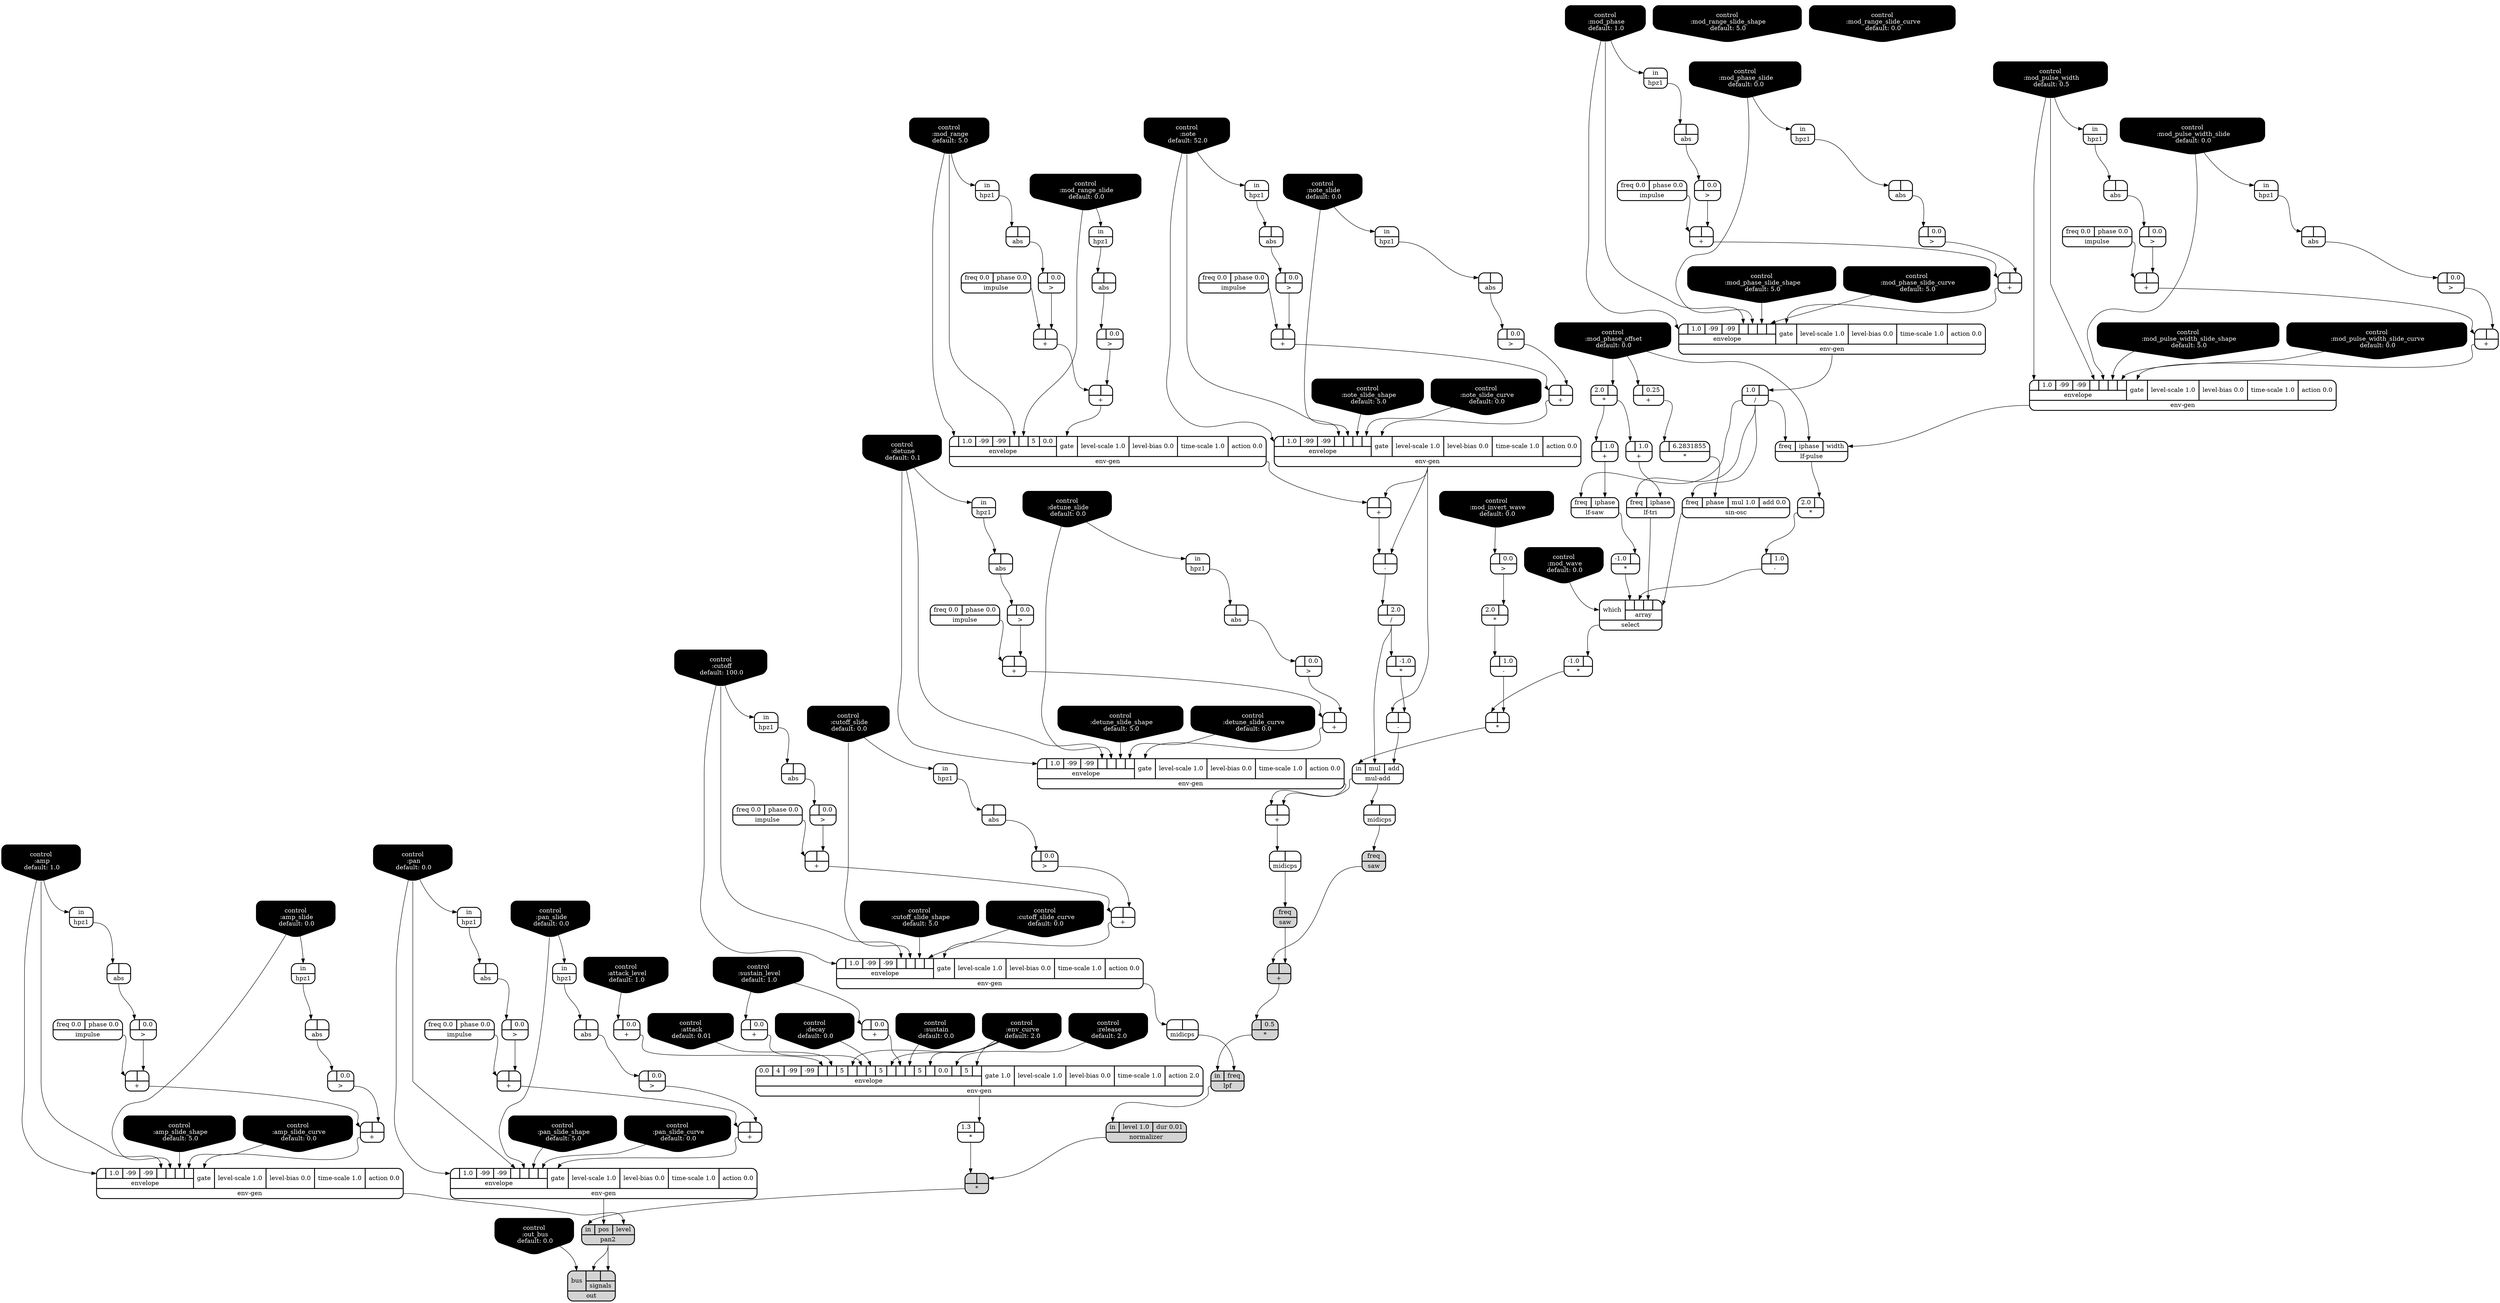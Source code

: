 digraph synthdef {
62 [label = "{{ <a> 2.0|<b> } |<__UG_NAME__>* }" style="bold, rounded" shape=record rankdir=LR];
65 [label = "{{ <a> -1.0|<b> } |<__UG_NAME__>* }" style="bold, rounded" shape=record rankdir=LR];
77 [label = "{{ <a> 2.0|<b> } |<__UG_NAME__>* }" style="bold, rounded" shape=record rankdir=LR];
82 [label = "{{ <a> |<b> 6.2831855} |<__UG_NAME__>* }" style="bold, rounded" shape=record rankdir=LR];
85 [label = "{{ <a> -1.0|<b> } |<__UG_NAME__>* }" style="bold, rounded" shape=record rankdir=LR];
87 [label = "{{ <a> 2.0|<b> } |<__UG_NAME__>* }" style="bold, rounded" shape=record rankdir=LR];
89 [label = "{{ <a> |<b> } |<__UG_NAME__>* }" style="bold, rounded" shape=record rankdir=LR];
105 [label = "{{ <a> |<b> -1.0} |<__UG_NAME__>* }" style="bold, rounded" shape=record rankdir=LR];
124 [label = "{{ <a> |<b> 0.5} |<__UG_NAME__>* }" style="filled, bold, rounded"  shape=record rankdir=LR];
145 [label = "{{ <a> 1.3|<b> } |<__UG_NAME__>* }" style="bold, rounded" shape=record rankdir=LR];
160 [label = "{{ <a> |<b> } |<__UG_NAME__>* }" style="filled, bold, rounded"  shape=record rankdir=LR];
50 [label = "{{ <a> |<b> } |<__UG_NAME__>+ }" style="bold, rounded" shape=record rankdir=LR];
55 [label = "{{ <a> |<b> } |<__UG_NAME__>+ }" style="bold, rounded" shape=record rankdir=LR];
59 [label = "{{ <a> |<b> } |<__UG_NAME__>+ }" style="bold, rounded" shape=record rankdir=LR];
63 [label = "{{ <a> |<b> 1.0} |<__UG_NAME__>+ }" style="bold, rounded" shape=record rankdir=LR];
70 [label = "{{ <a> |<b> } |<__UG_NAME__>+ }" style="bold, rounded" shape=record rankdir=LR];
74 [label = "{{ <a> |<b> } |<__UG_NAME__>+ }" style="bold, rounded" shape=record rankdir=LR];
79 [label = "{{ <a> |<b> 1.0} |<__UG_NAME__>+ }" style="bold, rounded" shape=record rankdir=LR];
81 [label = "{{ <a> |<b> 0.25} |<__UG_NAME__>+ }" style="bold, rounded" shape=record rankdir=LR];
94 [label = "{{ <a> |<b> } |<__UG_NAME__>+ }" style="bold, rounded" shape=record rankdir=LR];
95 [label = "{{ <a> |<b> } |<__UG_NAME__>+ }" style="bold, rounded" shape=record rankdir=LR];
100 [label = "{{ <a> |<b> } |<__UG_NAME__>+ }" style="bold, rounded" shape=record rankdir=LR];
102 [label = "{{ <a> |<b> } |<__UG_NAME__>+ }" style="bold, rounded" shape=record rankdir=LR];
114 [label = "{{ <a> |<b> } |<__UG_NAME__>+ }" style="bold, rounded" shape=record rankdir=LR];
118 [label = "{{ <a> |<b> } |<__UG_NAME__>+ }" style="bold, rounded" shape=record rankdir=LR];
120 [label = "{{ <a> |<b> } |<__UG_NAME__>+ }" style="bold, rounded" shape=record rankdir=LR];
123 [label = "{{ <a> |<b> } |<__UG_NAME__>+ }" style="filled, bold, rounded"  shape=record rankdir=LR];
129 [label = "{{ <a> |<b> } |<__UG_NAME__>+ }" style="bold, rounded" shape=record rankdir=LR];
133 [label = "{{ <a> |<b> } |<__UG_NAME__>+ }" style="bold, rounded" shape=record rankdir=LR];
141 [label = "{{ <a> |<b> 0.0} |<__UG_NAME__>+ }" style="bold, rounded" shape=record rankdir=LR];
142 [label = "{{ <a> |<b> 0.0} |<__UG_NAME__>+ }" style="bold, rounded" shape=record rankdir=LR];
143 [label = "{{ <a> |<b> 0.0} |<__UG_NAME__>+ }" style="bold, rounded" shape=record rankdir=LR];
150 [label = "{{ <a> |<b> } |<__UG_NAME__>+ }" style="bold, rounded" shape=record rankdir=LR];
154 [label = "{{ <a> |<b> } |<__UG_NAME__>+ }" style="bold, rounded" shape=record rankdir=LR];
159 [label = "{{ <a> |<b> } |<__UG_NAME__>+ }" style="bold, rounded" shape=record rankdir=LR];
162 [label = "{{ <a> |<b> } |<__UG_NAME__>+ }" style="bold, rounded" shape=record rankdir=LR];
78 [label = "{{ <a> |<b> 1.0} |<__UG_NAME__>- }" style="bold, rounded" shape=record rankdir=LR];
88 [label = "{{ <a> |<b> 1.0} |<__UG_NAME__>- }" style="bold, rounded" shape=record rankdir=LR];
103 [label = "{{ <a> |<b> } |<__UG_NAME__>- }" style="bold, rounded" shape=record rankdir=LR];
106 [label = "{{ <a> |<b> } |<__UG_NAME__>- }" style="bold, rounded" shape=record rankdir=LR];
61 [label = "{{ <a> 1.0|<b> } |<__UG_NAME__>/ }" style="bold, rounded" shape=record rankdir=LR];
104 [label = "{{ <a> |<b> 2.0} |<__UG_NAME__>/ }" style="bold, rounded" shape=record rankdir=LR];
45 [label = "{{ <a> |<b> 0.0} |<__UG_NAME__>\> }" style="bold, rounded" shape=record rankdir=LR];
49 [label = "{{ <a> |<b> 0.0} |<__UG_NAME__>\> }" style="bold, rounded" shape=record rankdir=LR];
54 [label = "{{ <a> |<b> 0.0} |<__UG_NAME__>\> }" style="bold, rounded" shape=record rankdir=LR];
58 [label = "{{ <a> |<b> 0.0} |<__UG_NAME__>\> }" style="bold, rounded" shape=record rankdir=LR];
69 [label = "{{ <a> |<b> 0.0} |<__UG_NAME__>\> }" style="bold, rounded" shape=record rankdir=LR];
73 [label = "{{ <a> |<b> 0.0} |<__UG_NAME__>\> }" style="bold, rounded" shape=record rankdir=LR];
86 [label = "{{ <a> |<b> 0.0} |<__UG_NAME__>\> }" style="bold, rounded" shape=record rankdir=LR];
93 [label = "{{ <a> |<b> 0.0} |<__UG_NAME__>\> }" style="bold, rounded" shape=record rankdir=LR];
99 [label = "{{ <a> |<b> 0.0} |<__UG_NAME__>\> }" style="bold, rounded" shape=record rankdir=LR];
113 [label = "{{ <a> |<b> 0.0} |<__UG_NAME__>\> }" style="bold, rounded" shape=record rankdir=LR];
117 [label = "{{ <a> |<b> 0.0} |<__UG_NAME__>\> }" style="bold, rounded" shape=record rankdir=LR];
128 [label = "{{ <a> |<b> 0.0} |<__UG_NAME__>\> }" style="bold, rounded" shape=record rankdir=LR];
132 [label = "{{ <a> |<b> 0.0} |<__UG_NAME__>\> }" style="bold, rounded" shape=record rankdir=LR];
149 [label = "{{ <a> |<b> 0.0} |<__UG_NAME__>\> }" style="bold, rounded" shape=record rankdir=LR];
153 [label = "{{ <a> |<b> 0.0} |<__UG_NAME__>\> }" style="bold, rounded" shape=record rankdir=LR];
158 [label = "{{ <a> |<b> 0.0} |<__UG_NAME__>\> }" style="bold, rounded" shape=record rankdir=LR];
161 [label = "{{ <a> |<b> 0.0} |<__UG_NAME__>\> }" style="bold, rounded" shape=record rankdir=LR];
44 [label = "{{ <a> |<b> } |<__UG_NAME__>abs }" style="bold, rounded" shape=record rankdir=LR];
48 [label = "{{ <a> |<b> } |<__UG_NAME__>abs }" style="bold, rounded" shape=record rankdir=LR];
53 [label = "{{ <a> |<b> } |<__UG_NAME__>abs }" style="bold, rounded" shape=record rankdir=LR];
57 [label = "{{ <a> |<b> } |<__UG_NAME__>abs }" style="bold, rounded" shape=record rankdir=LR];
68 [label = "{{ <a> |<b> } |<__UG_NAME__>abs }" style="bold, rounded" shape=record rankdir=LR];
72 [label = "{{ <a> |<b> } |<__UG_NAME__>abs }" style="bold, rounded" shape=record rankdir=LR];
92 [label = "{{ <a> |<b> } |<__UG_NAME__>abs }" style="bold, rounded" shape=record rankdir=LR];
98 [label = "{{ <a> |<b> } |<__UG_NAME__>abs }" style="bold, rounded" shape=record rankdir=LR];
112 [label = "{{ <a> |<b> } |<__UG_NAME__>abs }" style="bold, rounded" shape=record rankdir=LR];
116 [label = "{{ <a> |<b> } |<__UG_NAME__>abs }" style="bold, rounded" shape=record rankdir=LR];
127 [label = "{{ <a> |<b> } |<__UG_NAME__>abs }" style="bold, rounded" shape=record rankdir=LR];
131 [label = "{{ <a> |<b> } |<__UG_NAME__>abs }" style="bold, rounded" shape=record rankdir=LR];
140 [label = "{{ <a> |<b> } |<__UG_NAME__>abs }" style="bold, rounded" shape=record rankdir=LR];
148 [label = "{{ <a> |<b> } |<__UG_NAME__>abs }" style="bold, rounded" shape=record rankdir=LR];
152 [label = "{{ <a> |<b> } |<__UG_NAME__>abs }" style="bold, rounded" shape=record rankdir=LR];
157 [label = "{{ <a> |<b> } |<__UG_NAME__>abs }" style="bold, rounded" shape=record rankdir=LR];
0 [label = "control
 :note
 default: 52.0" shape=invhouse style="rounded, filled, bold" fillcolor=black fontcolor=white ]; 
1 [label = "control
 :note_slide
 default: 0.0" shape=invhouse style="rounded, filled, bold" fillcolor=black fontcolor=white ]; 
2 [label = "control
 :note_slide_shape
 default: 5.0" shape=invhouse style="rounded, filled, bold" fillcolor=black fontcolor=white ]; 
3 [label = "control
 :note_slide_curve
 default: 0.0" shape=invhouse style="rounded, filled, bold" fillcolor=black fontcolor=white ]; 
4 [label = "control
 :amp
 default: 1.0" shape=invhouse style="rounded, filled, bold" fillcolor=black fontcolor=white ]; 
5 [label = "control
 :amp_slide
 default: 0.0" shape=invhouse style="rounded, filled, bold" fillcolor=black fontcolor=white ]; 
6 [label = "control
 :amp_slide_shape
 default: 5.0" shape=invhouse style="rounded, filled, bold" fillcolor=black fontcolor=white ]; 
7 [label = "control
 :amp_slide_curve
 default: 0.0" shape=invhouse style="rounded, filled, bold" fillcolor=black fontcolor=white ]; 
8 [label = "control
 :pan
 default: 0.0" shape=invhouse style="rounded, filled, bold" fillcolor=black fontcolor=white ]; 
9 [label = "control
 :pan_slide
 default: 0.0" shape=invhouse style="rounded, filled, bold" fillcolor=black fontcolor=white ]; 
10 [label = "control
 :pan_slide_shape
 default: 5.0" shape=invhouse style="rounded, filled, bold" fillcolor=black fontcolor=white ]; 
11 [label = "control
 :pan_slide_curve
 default: 0.0" shape=invhouse style="rounded, filled, bold" fillcolor=black fontcolor=white ]; 
12 [label = "control
 :attack
 default: 0.01" shape=invhouse style="rounded, filled, bold" fillcolor=black fontcolor=white ]; 
13 [label = "control
 :decay
 default: 0.0" shape=invhouse style="rounded, filled, bold" fillcolor=black fontcolor=white ]; 
14 [label = "control
 :sustain
 default: 0.0" shape=invhouse style="rounded, filled, bold" fillcolor=black fontcolor=white ]; 
15 [label = "control
 :release
 default: 2.0" shape=invhouse style="rounded, filled, bold" fillcolor=black fontcolor=white ]; 
16 [label = "control
 :attack_level
 default: 1.0" shape=invhouse style="rounded, filled, bold" fillcolor=black fontcolor=white ]; 
17 [label = "control
 :sustain_level
 default: 1.0" shape=invhouse style="rounded, filled, bold" fillcolor=black fontcolor=white ]; 
18 [label = "control
 :env_curve
 default: 2.0" shape=invhouse style="rounded, filled, bold" fillcolor=black fontcolor=white ]; 
19 [label = "control
 :cutoff
 default: 100.0" shape=invhouse style="rounded, filled, bold" fillcolor=black fontcolor=white ]; 
20 [label = "control
 :cutoff_slide
 default: 0.0" shape=invhouse style="rounded, filled, bold" fillcolor=black fontcolor=white ]; 
21 [label = "control
 :cutoff_slide_shape
 default: 5.0" shape=invhouse style="rounded, filled, bold" fillcolor=black fontcolor=white ]; 
22 [label = "control
 :cutoff_slide_curve
 default: 0.0" shape=invhouse style="rounded, filled, bold" fillcolor=black fontcolor=white ]; 
23 [label = "control
 :mod_phase
 default: 1.0" shape=invhouse style="rounded, filled, bold" fillcolor=black fontcolor=white ]; 
24 [label = "control
 :mod_phase_slide
 default: 0.0" shape=invhouse style="rounded, filled, bold" fillcolor=black fontcolor=white ]; 
25 [label = "control
 :mod_phase_slide_shape
 default: 5.0" shape=invhouse style="rounded, filled, bold" fillcolor=black fontcolor=white ]; 
26 [label = "control
 :mod_phase_slide_curve
 default: 5.0" shape=invhouse style="rounded, filled, bold" fillcolor=black fontcolor=white ]; 
27 [label = "control
 :mod_range
 default: 5.0" shape=invhouse style="rounded, filled, bold" fillcolor=black fontcolor=white ]; 
28 [label = "control
 :mod_range_slide
 default: 0.0" shape=invhouse style="rounded, filled, bold" fillcolor=black fontcolor=white ]; 
29 [label = "control
 :mod_range_slide_shape
 default: 5.0" shape=invhouse style="rounded, filled, bold" fillcolor=black fontcolor=white ]; 
30 [label = "control
 :mod_range_slide_curve
 default: 0.0" shape=invhouse style="rounded, filled, bold" fillcolor=black fontcolor=white ]; 
31 [label = "control
 :mod_pulse_width
 default: 0.5" shape=invhouse style="rounded, filled, bold" fillcolor=black fontcolor=white ]; 
32 [label = "control
 :mod_pulse_width_slide
 default: 0.0" shape=invhouse style="rounded, filled, bold" fillcolor=black fontcolor=white ]; 
33 [label = "control
 :mod_pulse_width_slide_shape
 default: 5.0" shape=invhouse style="rounded, filled, bold" fillcolor=black fontcolor=white ]; 
34 [label = "control
 :mod_pulse_width_slide_curve
 default: 0.0" shape=invhouse style="rounded, filled, bold" fillcolor=black fontcolor=white ]; 
35 [label = "control
 :mod_phase_offset
 default: 0.0" shape=invhouse style="rounded, filled, bold" fillcolor=black fontcolor=white ]; 
36 [label = "control
 :mod_wave
 default: 0.0" shape=invhouse style="rounded, filled, bold" fillcolor=black fontcolor=white ]; 
37 [label = "control
 :mod_invert_wave
 default: 0.0" shape=invhouse style="rounded, filled, bold" fillcolor=black fontcolor=white ]; 
38 [label = "control
 :detune
 default: 0.1" shape=invhouse style="rounded, filled, bold" fillcolor=black fontcolor=white ]; 
39 [label = "control
 :detune_slide
 default: 0.0" shape=invhouse style="rounded, filled, bold" fillcolor=black fontcolor=white ]; 
40 [label = "control
 :detune_slide_shape
 default: 5.0" shape=invhouse style="rounded, filled, bold" fillcolor=black fontcolor=white ]; 
41 [label = "control
 :detune_slide_curve
 default: 0.0" shape=invhouse style="rounded, filled, bold" fillcolor=black fontcolor=white ]; 
42 [label = "control
 :out_bus
 default: 0.0" shape=invhouse style="rounded, filled, bold" fillcolor=black fontcolor=white ]; 
60 [label = "{{ {{<envelope___control___0>|1.0|-99|-99|<envelope___control___4>|<envelope___control___5>|<envelope___control___6>|<envelope___control___7>}|envelope}|<gate> gate|<level____scale> level-scale 1.0|<level____bias> level-bias 0.0|<time____scale> time-scale 1.0|<action> action 0.0} |<__UG_NAME__>env-gen }" style="bold, rounded" shape=record rankdir=LR];
75 [label = "{{ {{<envelope___control___0>|1.0|-99|-99|<envelope___control___4>|<envelope___control___5>|<envelope___control___6>|<envelope___control___7>}|envelope}|<gate> gate|<level____scale> level-scale 1.0|<level____bias> level-bias 0.0|<time____scale> time-scale 1.0|<action> action 0.0} |<__UG_NAME__>env-gen }" style="bold, rounded" shape=record rankdir=LR];
96 [label = "{{ {{<envelope___control___0>|1.0|-99|-99|<envelope___control___4>|<envelope___control___5>|5|0.0}|envelope}|<gate> gate|<level____scale> level-scale 1.0|<level____bias> level-bias 0.0|<time____scale> time-scale 1.0|<action> action 0.0} |<__UG_NAME__>env-gen }" style="bold, rounded" shape=record rankdir=LR];
101 [label = "{{ {{<envelope___control___0>|1.0|-99|-99|<envelope___control___4>|<envelope___control___5>|<envelope___control___6>|<envelope___control___7>}|envelope}|<gate> gate|<level____scale> level-scale 1.0|<level____bias> level-bias 0.0|<time____scale> time-scale 1.0|<action> action 0.0} |<__UG_NAME__>env-gen }" style="bold, rounded" shape=record rankdir=LR];
119 [label = "{{ {{<envelope___control___0>|1.0|-99|-99|<envelope___control___4>|<envelope___control___5>|<envelope___control___6>|<envelope___control___7>}|envelope}|<gate> gate|<level____scale> level-scale 1.0|<level____bias> level-bias 0.0|<time____scale> time-scale 1.0|<action> action 0.0} |<__UG_NAME__>env-gen }" style="bold, rounded" shape=record rankdir=LR];
134 [label = "{{ {{<envelope___control___0>|1.0|-99|-99|<envelope___control___4>|<envelope___control___5>|<envelope___control___6>|<envelope___control___7>}|envelope}|<gate> gate|<level____scale> level-scale 1.0|<level____bias> level-bias 0.0|<time____scale> time-scale 1.0|<action> action 0.0} |<__UG_NAME__>env-gen }" style="bold, rounded" shape=record rankdir=LR];
144 [label = "{{ {{0.0|4|-99|-99|<envelope___binary____op____u____gen___4>|<envelope___control___5>|5|<envelope___control___7>|<envelope___binary____op____u____gen___8>|<envelope___control___9>|5|<envelope___control___11>|<envelope___binary____op____u____gen___12>|<envelope___control___13>|5|<envelope___control___15>|0.0|<envelope___control___17>|5|<envelope___control___19>}|envelope}|<gate> gate 1.0|<level____scale> level-scale 1.0|<level____bias> level-bias 0.0|<time____scale> time-scale 1.0|<action> action 2.0} |<__UG_NAME__>env-gen }" style="bold, rounded" shape=record rankdir=LR];
155 [label = "{{ {{<envelope___control___0>|1.0|-99|-99|<envelope___control___4>|<envelope___control___5>|<envelope___control___6>|<envelope___control___7>}|envelope}|<gate> gate|<level____scale> level-scale 1.0|<level____bias> level-bias 0.0|<time____scale> time-scale 1.0|<action> action 0.0} |<__UG_NAME__>env-gen }" style="bold, rounded" shape=record rankdir=LR];
163 [label = "{{ {{<envelope___control___0>|1.0|-99|-99|<envelope___control___4>|<envelope___control___5>|<envelope___control___6>|<envelope___control___7>}|envelope}|<gate> gate|<level____scale> level-scale 1.0|<level____bias> level-bias 0.0|<time____scale> time-scale 1.0|<action> action 0.0} |<__UG_NAME__>env-gen }" style="bold, rounded" shape=record rankdir=LR];
43 [label = "{{ <in> in} |<__UG_NAME__>hpz1 }" style="bold, rounded" shape=record rankdir=LR];
47 [label = "{{ <in> in} |<__UG_NAME__>hpz1 }" style="bold, rounded" shape=record rankdir=LR];
52 [label = "{{ <in> in} |<__UG_NAME__>hpz1 }" style="bold, rounded" shape=record rankdir=LR];
56 [label = "{{ <in> in} |<__UG_NAME__>hpz1 }" style="bold, rounded" shape=record rankdir=LR];
67 [label = "{{ <in> in} |<__UG_NAME__>hpz1 }" style="bold, rounded" shape=record rankdir=LR];
71 [label = "{{ <in> in} |<__UG_NAME__>hpz1 }" style="bold, rounded" shape=record rankdir=LR];
91 [label = "{{ <in> in} |<__UG_NAME__>hpz1 }" style="bold, rounded" shape=record rankdir=LR];
97 [label = "{{ <in> in} |<__UG_NAME__>hpz1 }" style="bold, rounded" shape=record rankdir=LR];
111 [label = "{{ <in> in} |<__UG_NAME__>hpz1 }" style="bold, rounded" shape=record rankdir=LR];
115 [label = "{{ <in> in} |<__UG_NAME__>hpz1 }" style="bold, rounded" shape=record rankdir=LR];
126 [label = "{{ <in> in} |<__UG_NAME__>hpz1 }" style="bold, rounded" shape=record rankdir=LR];
130 [label = "{{ <in> in} |<__UG_NAME__>hpz1 }" style="bold, rounded" shape=record rankdir=LR];
139 [label = "{{ <in> in} |<__UG_NAME__>hpz1 }" style="bold, rounded" shape=record rankdir=LR];
147 [label = "{{ <in> in} |<__UG_NAME__>hpz1 }" style="bold, rounded" shape=record rankdir=LR];
151 [label = "{{ <in> in} |<__UG_NAME__>hpz1 }" style="bold, rounded" shape=record rankdir=LR];
156 [label = "{{ <in> in} |<__UG_NAME__>hpz1 }" style="bold, rounded" shape=record rankdir=LR];
46 [label = "{{ <freq> freq 0.0|<phase> phase 0.0} |<__UG_NAME__>impulse }" style="bold, rounded" shape=record rankdir=LR];
51 [label = "{{ <freq> freq 0.0|<phase> phase 0.0} |<__UG_NAME__>impulse }" style="bold, rounded" shape=record rankdir=LR];
66 [label = "{{ <freq> freq 0.0|<phase> phase 0.0} |<__UG_NAME__>impulse }" style="bold, rounded" shape=record rankdir=LR];
90 [label = "{{ <freq> freq 0.0|<phase> phase 0.0} |<__UG_NAME__>impulse }" style="bold, rounded" shape=record rankdir=LR];
110 [label = "{{ <freq> freq 0.0|<phase> phase 0.0} |<__UG_NAME__>impulse }" style="bold, rounded" shape=record rankdir=LR];
125 [label = "{{ <freq> freq 0.0|<phase> phase 0.0} |<__UG_NAME__>impulse }" style="bold, rounded" shape=record rankdir=LR];
138 [label = "{{ <freq> freq 0.0|<phase> phase 0.0} |<__UG_NAME__>impulse }" style="bold, rounded" shape=record rankdir=LR];
146 [label = "{{ <freq> freq 0.0|<phase> phase 0.0} |<__UG_NAME__>impulse }" style="bold, rounded" shape=record rankdir=LR];
76 [label = "{{ <freq> freq|<iphase> iphase|<width> width} |<__UG_NAME__>lf-pulse }" style="bold, rounded" shape=record rankdir=LR];
64 [label = "{{ <freq> freq|<iphase> iphase} |<__UG_NAME__>lf-saw }" style="bold, rounded" shape=record rankdir=LR];
80 [label = "{{ <freq> freq|<iphase> iphase} |<__UG_NAME__>lf-tri }" style="bold, rounded" shape=record rankdir=LR];
136 [label = "{{ <in> in|<freq> freq} |<__UG_NAME__>lpf }" style="filled, bold, rounded"  shape=record rankdir=LR];
108 [label = "{{ <a> |<b> } |<__UG_NAME__>midicps }" style="bold, rounded" shape=record rankdir=LR];
121 [label = "{{ <a> |<b> } |<__UG_NAME__>midicps }" style="bold, rounded" shape=record rankdir=LR];
135 [label = "{{ <a> |<b> } |<__UG_NAME__>midicps }" style="bold, rounded" shape=record rankdir=LR];
107 [label = "{{ <in> in|<mul> mul|<add> add} |<__UG_NAME__>mul-add }" style="bold, rounded" shape=record rankdir=LR];
137 [label = "{{ <in> in|<level> level 1.0|<dur> dur 0.01} |<__UG_NAME__>normalizer }" style="filled, bold, rounded"  shape=record rankdir=LR];
165 [label = "{{ <bus> bus|{{<signals___pan2___0>|<signals___pan2___1>}|signals}} |<__UG_NAME__>out }" style="filled, bold, rounded"  shape=record rankdir=LR];
164 [label = "{{ <in> in|<pos> pos|<level> level} |<__UG_NAME__>pan2 }" style="filled, bold, rounded"  shape=record rankdir=LR];
109 [label = "{{ <freq> freq} |<__UG_NAME__>saw }" style="filled, bold, rounded"  shape=record rankdir=LR];
122 [label = "{{ <freq> freq} |<__UG_NAME__>saw }" style="filled, bold, rounded"  shape=record rankdir=LR];
84 [label = "{{ <which> which|{{<array___binary____op____u____gen___0>|<array___binary____op____u____gen___1>|<array___lf____tri___2>|<array___sin____osc___3>}|array}} |<__UG_NAME__>select }" style="bold, rounded" shape=record rankdir=LR];
83 [label = "{{ <freq> freq|<phase> phase|<mul> mul 1.0|<add> add 0.0} |<__UG_NAME__>sin-osc }" style="bold, rounded" shape=record rankdir=LR];

35:__UG_NAME__ -> 62:b ;
64:__UG_NAME__ -> 65:b ;
76:__UG_NAME__ -> 77:b ;
81:__UG_NAME__ -> 82:a ;
84:__UG_NAME__ -> 85:b ;
86:__UG_NAME__ -> 87:b ;
88:__UG_NAME__ -> 89:b ;
85:__UG_NAME__ -> 89:a ;
104:__UG_NAME__ -> 105:a ;
123:__UG_NAME__ -> 124:a ;
144:__UG_NAME__ -> 145:b ;
137:__UG_NAME__ -> 160:b ;
145:__UG_NAME__ -> 160:a ;
49:__UG_NAME__ -> 50:b ;
46:__UG_NAME__ -> 50:a ;
54:__UG_NAME__ -> 55:b ;
51:__UG_NAME__ -> 55:a ;
58:__UG_NAME__ -> 59:b ;
55:__UG_NAME__ -> 59:a ;
62:__UG_NAME__ -> 63:a ;
69:__UG_NAME__ -> 70:b ;
66:__UG_NAME__ -> 70:a ;
73:__UG_NAME__ -> 74:b ;
70:__UG_NAME__ -> 74:a ;
62:__UG_NAME__ -> 79:a ;
35:__UG_NAME__ -> 81:a ;
93:__UG_NAME__ -> 94:b ;
90:__UG_NAME__ -> 94:a ;
45:__UG_NAME__ -> 95:b ;
94:__UG_NAME__ -> 95:a ;
99:__UG_NAME__ -> 100:b ;
50:__UG_NAME__ -> 100:a ;
101:__UG_NAME__ -> 102:b ;
96:__UG_NAME__ -> 102:a ;
113:__UG_NAME__ -> 114:b ;
110:__UG_NAME__ -> 114:a ;
117:__UG_NAME__ -> 118:b ;
114:__UG_NAME__ -> 118:a ;
119:__UG_NAME__ -> 120:b ;
107:__UG_NAME__ -> 120:a ;
122:__UG_NAME__ -> 123:b ;
109:__UG_NAME__ -> 123:a ;
128:__UG_NAME__ -> 129:b ;
125:__UG_NAME__ -> 129:a ;
132:__UG_NAME__ -> 133:b ;
129:__UG_NAME__ -> 133:a ;
16:__UG_NAME__ -> 141:a ;
17:__UG_NAME__ -> 142:a ;
17:__UG_NAME__ -> 143:a ;
149:__UG_NAME__ -> 150:b ;
146:__UG_NAME__ -> 150:a ;
153:__UG_NAME__ -> 154:b ;
150:__UG_NAME__ -> 154:a ;
158:__UG_NAME__ -> 159:b ;
138:__UG_NAME__ -> 159:a ;
161:__UG_NAME__ -> 162:b ;
159:__UG_NAME__ -> 162:a ;
77:__UG_NAME__ -> 78:a ;
87:__UG_NAME__ -> 88:a ;
101:__UG_NAME__ -> 103:b ;
102:__UG_NAME__ -> 103:a ;
105:__UG_NAME__ -> 106:b ;
101:__UG_NAME__ -> 106:a ;
60:__UG_NAME__ -> 61:b ;
103:__UG_NAME__ -> 104:a ;
44:__UG_NAME__ -> 45:a ;
48:__UG_NAME__ -> 49:a ;
53:__UG_NAME__ -> 54:a ;
57:__UG_NAME__ -> 58:a ;
68:__UG_NAME__ -> 69:a ;
72:__UG_NAME__ -> 73:a ;
37:__UG_NAME__ -> 86:a ;
92:__UG_NAME__ -> 93:a ;
98:__UG_NAME__ -> 99:a ;
112:__UG_NAME__ -> 113:a ;
116:__UG_NAME__ -> 117:a ;
127:__UG_NAME__ -> 128:a ;
131:__UG_NAME__ -> 132:a ;
148:__UG_NAME__ -> 149:a ;
152:__UG_NAME__ -> 153:a ;
157:__UG_NAME__ -> 158:a ;
140:__UG_NAME__ -> 161:a ;
43:__UG_NAME__ -> 44:a ;
47:__UG_NAME__ -> 48:a ;
52:__UG_NAME__ -> 53:a ;
56:__UG_NAME__ -> 57:a ;
67:__UG_NAME__ -> 68:a ;
71:__UG_NAME__ -> 72:a ;
91:__UG_NAME__ -> 92:a ;
97:__UG_NAME__ -> 98:a ;
111:__UG_NAME__ -> 112:a ;
115:__UG_NAME__ -> 116:a ;
126:__UG_NAME__ -> 127:a ;
130:__UG_NAME__ -> 131:a ;
139:__UG_NAME__ -> 140:a ;
147:__UG_NAME__ -> 148:a ;
151:__UG_NAME__ -> 152:a ;
156:__UG_NAME__ -> 157:a ;
59:__UG_NAME__ -> 60:gate ;
23:__UG_NAME__ -> 60:envelope___control___0 ;
23:__UG_NAME__ -> 60:envelope___control___4 ;
24:__UG_NAME__ -> 60:envelope___control___5 ;
25:__UG_NAME__ -> 60:envelope___control___6 ;
26:__UG_NAME__ -> 60:envelope___control___7 ;
74:__UG_NAME__ -> 75:gate ;
31:__UG_NAME__ -> 75:envelope___control___0 ;
31:__UG_NAME__ -> 75:envelope___control___4 ;
32:__UG_NAME__ -> 75:envelope___control___5 ;
33:__UG_NAME__ -> 75:envelope___control___6 ;
34:__UG_NAME__ -> 75:envelope___control___7 ;
95:__UG_NAME__ -> 96:gate ;
27:__UG_NAME__ -> 96:envelope___control___0 ;
27:__UG_NAME__ -> 96:envelope___control___4 ;
28:__UG_NAME__ -> 96:envelope___control___5 ;
100:__UG_NAME__ -> 101:gate ;
0:__UG_NAME__ -> 101:envelope___control___0 ;
0:__UG_NAME__ -> 101:envelope___control___4 ;
1:__UG_NAME__ -> 101:envelope___control___5 ;
2:__UG_NAME__ -> 101:envelope___control___6 ;
3:__UG_NAME__ -> 101:envelope___control___7 ;
118:__UG_NAME__ -> 119:gate ;
38:__UG_NAME__ -> 119:envelope___control___0 ;
38:__UG_NAME__ -> 119:envelope___control___4 ;
39:__UG_NAME__ -> 119:envelope___control___5 ;
40:__UG_NAME__ -> 119:envelope___control___6 ;
41:__UG_NAME__ -> 119:envelope___control___7 ;
133:__UG_NAME__ -> 134:gate ;
19:__UG_NAME__ -> 134:envelope___control___0 ;
19:__UG_NAME__ -> 134:envelope___control___4 ;
20:__UG_NAME__ -> 134:envelope___control___5 ;
21:__UG_NAME__ -> 134:envelope___control___6 ;
22:__UG_NAME__ -> 134:envelope___control___7 ;
141:__UG_NAME__ -> 144:envelope___binary____op____u____gen___4 ;
12:__UG_NAME__ -> 144:envelope___control___5 ;
18:__UG_NAME__ -> 144:envelope___control___7 ;
142:__UG_NAME__ -> 144:envelope___binary____op____u____gen___8 ;
13:__UG_NAME__ -> 144:envelope___control___9 ;
18:__UG_NAME__ -> 144:envelope___control___11 ;
143:__UG_NAME__ -> 144:envelope___binary____op____u____gen___12 ;
14:__UG_NAME__ -> 144:envelope___control___13 ;
18:__UG_NAME__ -> 144:envelope___control___15 ;
15:__UG_NAME__ -> 144:envelope___control___17 ;
18:__UG_NAME__ -> 144:envelope___control___19 ;
154:__UG_NAME__ -> 155:gate ;
4:__UG_NAME__ -> 155:envelope___control___0 ;
4:__UG_NAME__ -> 155:envelope___control___4 ;
5:__UG_NAME__ -> 155:envelope___control___5 ;
6:__UG_NAME__ -> 155:envelope___control___6 ;
7:__UG_NAME__ -> 155:envelope___control___7 ;
162:__UG_NAME__ -> 163:gate ;
8:__UG_NAME__ -> 163:envelope___control___0 ;
8:__UG_NAME__ -> 163:envelope___control___4 ;
9:__UG_NAME__ -> 163:envelope___control___5 ;
10:__UG_NAME__ -> 163:envelope___control___6 ;
11:__UG_NAME__ -> 163:envelope___control___7 ;
28:__UG_NAME__ -> 43:in ;
0:__UG_NAME__ -> 47:in ;
23:__UG_NAME__ -> 52:in ;
24:__UG_NAME__ -> 56:in ;
31:__UG_NAME__ -> 67:in ;
32:__UG_NAME__ -> 71:in ;
27:__UG_NAME__ -> 91:in ;
1:__UG_NAME__ -> 97:in ;
38:__UG_NAME__ -> 111:in ;
39:__UG_NAME__ -> 115:in ;
19:__UG_NAME__ -> 126:in ;
20:__UG_NAME__ -> 130:in ;
9:__UG_NAME__ -> 139:in ;
4:__UG_NAME__ -> 147:in ;
5:__UG_NAME__ -> 151:in ;
8:__UG_NAME__ -> 156:in ;
75:__UG_NAME__ -> 76:width ;
35:__UG_NAME__ -> 76:iphase ;
61:__UG_NAME__ -> 76:freq ;
63:__UG_NAME__ -> 64:iphase ;
61:__UG_NAME__ -> 64:freq ;
79:__UG_NAME__ -> 80:iphase ;
61:__UG_NAME__ -> 80:freq ;
135:__UG_NAME__ -> 136:freq ;
124:__UG_NAME__ -> 136:in ;
107:__UG_NAME__ -> 108:a ;
120:__UG_NAME__ -> 121:a ;
134:__UG_NAME__ -> 135:a ;
106:__UG_NAME__ -> 107:add ;
104:__UG_NAME__ -> 107:mul ;
89:__UG_NAME__ -> 107:in ;
136:__UG_NAME__ -> 137:in ;
164:__UG_NAME__ -> 165:signals___pan2___0 ;
164:__UG_NAME__ -> 165:signals___pan2___1 ;
42:__UG_NAME__ -> 165:bus ;
155:__UG_NAME__ -> 164:level ;
163:__UG_NAME__ -> 164:pos ;
160:__UG_NAME__ -> 164:in ;
108:__UG_NAME__ -> 109:freq ;
121:__UG_NAME__ -> 122:freq ;
65:__UG_NAME__ -> 84:array___binary____op____u____gen___0 ;
78:__UG_NAME__ -> 84:array___binary____op____u____gen___1 ;
80:__UG_NAME__ -> 84:array___lf____tri___2 ;
83:__UG_NAME__ -> 84:array___sin____osc___3 ;
36:__UG_NAME__ -> 84:which ;
82:__UG_NAME__ -> 83:phase ;
61:__UG_NAME__ -> 83:freq ;

}